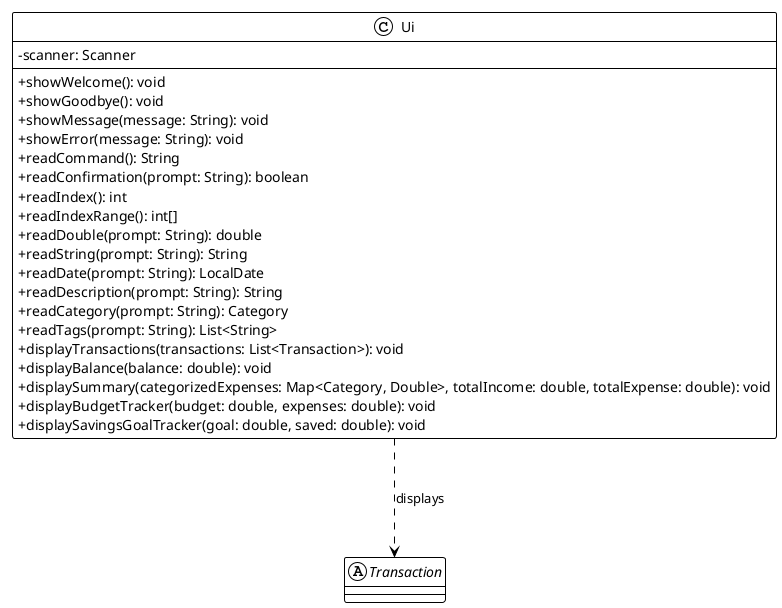 @startuml
!theme plain
skinparam classAttributeIconSize 0
skinparam nodesep 80
skinparam ranksep 100

class Ui {
  -scanner: Scanner
  +showWelcome(): void
  +showGoodbye(): void
  +showMessage(message: String): void
  +showError(message: String): void
  +readCommand(): String
  +readConfirmation(prompt: String): boolean
  +readIndex(): int
  +readIndexRange(): int[]
  +readDouble(prompt: String): double
  +readString(prompt: String): String
  +readDate(prompt: String): LocalDate
  +readDescription(prompt: String): String
  +readCategory(prompt: String): Category
  +readTags(prompt: String): List<String>
  +displayTransactions(transactions: List<Transaction>): void
  +displayBalance(balance: double): void
  +displaySummary(categorizedExpenses: Map<Category, Double>, totalIncome: double, totalExpense: double): void
  +displayBudgetTracker(budget: double, expenses: double): void
  +displaySavingsGoalTracker(goal: double, saved: double): void
}

abstract class Transaction {
}

Ui ..> Transaction : displays

@enduml